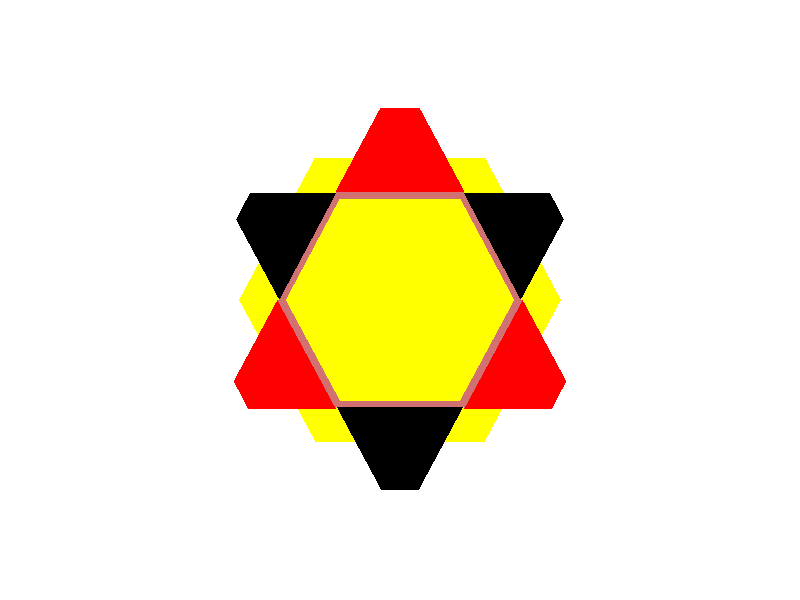 #include"colors.inc"      
#include"textures.inc"

/*
// Camara
camera { 
	// page 5 vision 
	 location <8,10,-5>
	 look_at <4,3,5>
	//page 6 vision front
	location <4,14,4>
	look_at <4,0,4>
	
	//page 6 vision vertical
	//location <-6,4,-1>
	//look_at <3,3,5>
}
// Punto de luz
light_source{
 <5,5, -5> 
 color rgb <1,1,1>
}
*/

camera {
	location <-0,16,-0>
	look_at <0, 0, 0>
}

background {color White}
light_source{
<0,5, -5>
color rgb<1,1,1>
}

#local hexagone_out = prism {
	0, // sweep the following shape from here ...
    	3.9, // ... up through here
    	7, // the number of points making up the shape ...
     	<2.67,4.46>, <-2.67,4.46>, <-5.04,0>, <-2.64, -4.47>, <2.64,-4.47>, <5.04,0>, <2.67,4.46>
     	scale<0.83,0,0.87>
    	pigment { Red}
}

#local hexagone_int = prism {
	0, // sweep the following shape from here ...
    	3, // ... up through here
    	7, // the number of points making up the shape ...
     	<2.67,4.46>, <-2.67,4.46>, <-5.04,0>, <-2.64, -4.47>, <2.64,-4.47>, <5.04,0>, <2.67,4.46>
      scale<0.49,0,0.49>
      translate<0,1,0>
    	pigment { Brown}
}

#local hexagone_base = prism {
	0, // sweep the following shape from here ...
    	2, // ... up through here
    	7, // the number of points making up the shape ...
      <2.67,4.46>, <-2.67,4.46>, <-5.04,0>, <-2.64, -4.47>, <2.64,-4.47>, <5.04,0>, <2.67,4.46>
     	scale<0.69,0,0.69>
     	translate<0,1,0>
    	pigment { Yellow}
}

#local triangule_first =  prism {
    0, // sweep the following shape from here ...
    3.7, // ... up through here
    3, // this number of points making up the shape ...
   <0, -2.05> , <-3.64,4.75> , <3.64,4.75> 
   translate<0,0,-2.56>
    pigment { Black}
}

#local triangule_second =  prism {
    0, // sweep the following shape from here ...
    4, // ... up through here
    3, // the number of points making up the shape ...
   <0, -2.05> , <-3.64,4.75> , <3.64,4.75> 
   translate<0,0,-2.56>
   rotate <180,0,180>
   pigment { Green}
}

#local star = merge{
	object{triangule_first}
	object{triangule_second}
}

#local star_intersect_hexagone = intersection {
	object{hexagone_out}
	object{star}
}

#local star_with_hexagone = difference {
 	object{star_intersect_hexagone}
 	object{hexagone_int}
 }
 
#declare star_final = merge{
	object{star_with_hexagone}
	object{hexagone_base}
	
	}
//hexagone_out
//hexagone_int
//hexagone_base
//triangule_first
//triangule_second
//star
//star_intersect_hexagone
//star_with_hexagone
star_final
  


